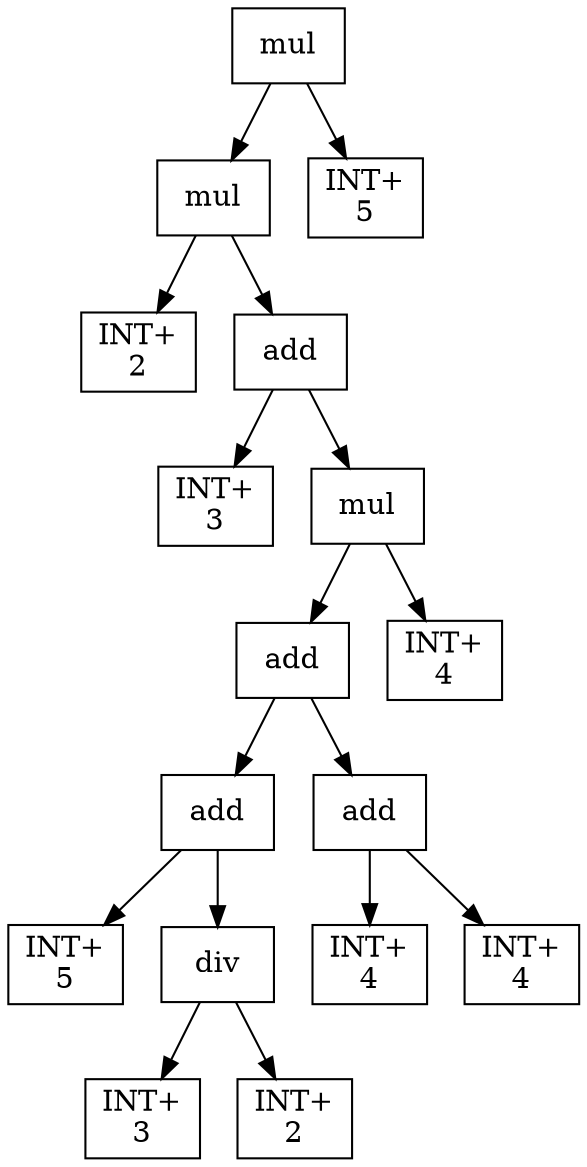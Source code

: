 digraph expr {
  node [shape=box];
  n1 [label="mul"];
  n2 [label="mul"];
  n3 [label="INT+\n2"];
  n4 [label="add"];
  n5 [label="INT+\n3"];
  n6 [label="mul"];
  n7 [label="add"];
  n8 [label="add"];
  n9 [label="INT+\n5"];
  n10 [label="div"];
  n11 [label="INT+\n3"];
  n12 [label="INT+\n2"];
  n10 -> n11;
  n10 -> n12;
  n8 -> n9;
  n8 -> n10;
  n13 [label="add"];
  n14 [label="INT+\n4"];
  n15 [label="INT+\n4"];
  n13 -> n14;
  n13 -> n15;
  n7 -> n8;
  n7 -> n13;
  n16 [label="INT+\n4"];
  n6 -> n7;
  n6 -> n16;
  n4 -> n5;
  n4 -> n6;
  n2 -> n3;
  n2 -> n4;
  n17 [label="INT+\n5"];
  n1 -> n2;
  n1 -> n17;
}